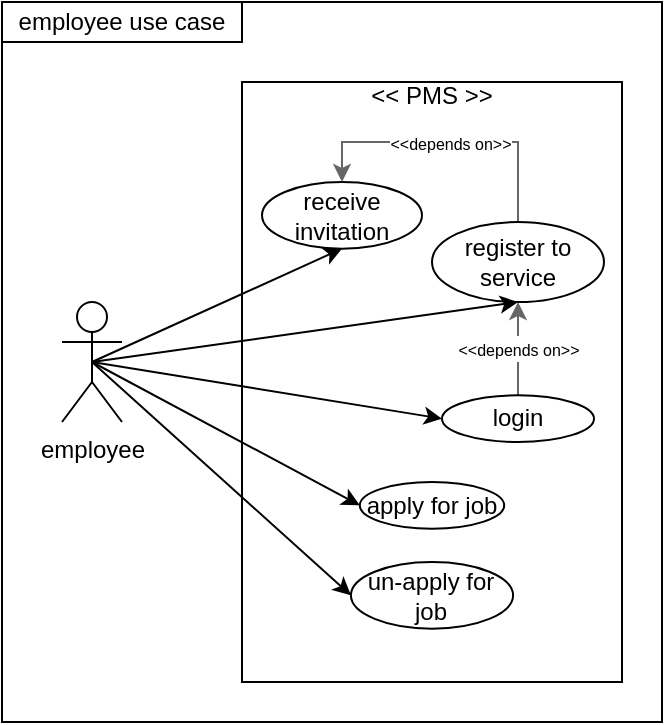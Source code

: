 <mxfile version="13.3.9" type="device"><diagram id="AIZYz_0Q48x8fyUtilgP" name="Page-1"><mxGraphModel dx="1373" dy="825" grid="1" gridSize="10" guides="1" tooltips="1" connect="1" arrows="1" fold="1" page="1" pageScale="1" pageWidth="850" pageHeight="1100" math="0" shadow="0"><root><mxCell id="0"/><mxCell id="1" parent="0"/><mxCell id="KGsA7rbvjfaH8sQTx1kW-1" value="" style="rounded=0;whiteSpace=wrap;html=1;" vertex="1" parent="1"><mxGeometry x="160" y="120" width="330" height="360" as="geometry"/></mxCell><mxCell id="KGsA7rbvjfaH8sQTx1kW-2" value="employee use case" style="rounded=0;whiteSpace=wrap;html=1;" vertex="1" parent="1"><mxGeometry x="160" y="120" width="120" height="20" as="geometry"/></mxCell><mxCell id="KGsA7rbvjfaH8sQTx1kW-3" value="employee" style="shape=umlActor;verticalLabelPosition=bottom;verticalAlign=top;html=1;outlineConnect=0;" vertex="1" parent="1"><mxGeometry x="190" y="270" width="30" height="60" as="geometry"/></mxCell><mxCell id="KGsA7rbvjfaH8sQTx1kW-7" value="" style="group" vertex="1" connectable="0" parent="1"><mxGeometry x="280" y="160" width="190" height="300" as="geometry"/></mxCell><mxCell id="KGsA7rbvjfaH8sQTx1kW-5" value="" style="rounded=0;whiteSpace=wrap;html=1;" vertex="1" parent="KGsA7rbvjfaH8sQTx1kW-7"><mxGeometry width="190" height="300" as="geometry"/></mxCell><mxCell id="KGsA7rbvjfaH8sQTx1kW-6" value="&amp;lt;&amp;lt; PMS &amp;gt;&amp;gt;" style="rounded=0;whiteSpace=wrap;html=1;opacity=0;" vertex="1" parent="KGsA7rbvjfaH8sQTx1kW-7"><mxGeometry width="190" height="13.333" as="geometry"/></mxCell><mxCell id="KGsA7rbvjfaH8sQTx1kW-9" value="receive invitation" style="ellipse;whiteSpace=wrap;html=1;" vertex="1" parent="KGsA7rbvjfaH8sQTx1kW-7"><mxGeometry x="10" y="50" width="80" height="33.33" as="geometry"/></mxCell><mxCell id="KGsA7rbvjfaH8sQTx1kW-16" value="&lt;font style=&quot;font-size: 8px&quot;&gt;&amp;lt;&amp;lt;depends on&amp;gt;&amp;gt;&lt;/font&gt;" style="edgeStyle=orthogonalEdgeStyle;rounded=0;orthogonalLoop=1;jettySize=auto;html=1;exitX=0.5;exitY=0;exitDx=0;exitDy=0;entryX=0.5;entryY=0;entryDx=0;entryDy=0;fillColor=#f5f5f5;strokeColor=#666666;" edge="1" parent="KGsA7rbvjfaH8sQTx1kW-7" source="KGsA7rbvjfaH8sQTx1kW-15" target="KGsA7rbvjfaH8sQTx1kW-9"><mxGeometry relative="1" as="geometry"/></mxCell><mxCell id="KGsA7rbvjfaH8sQTx1kW-15" value="register to service" style="ellipse;whiteSpace=wrap;html=1;" vertex="1" parent="KGsA7rbvjfaH8sQTx1kW-7"><mxGeometry x="95" y="70" width="86" height="40" as="geometry"/></mxCell><mxCell id="KGsA7rbvjfaH8sQTx1kW-18" value="&lt;font style=&quot;font-size: 8px&quot;&gt;&amp;lt;&amp;lt;depends on&amp;gt;&amp;gt;&lt;/font&gt;" style="edgeStyle=orthogonalEdgeStyle;rounded=0;orthogonalLoop=1;jettySize=auto;html=1;exitX=0.5;exitY=0;exitDx=0;exitDy=0;entryX=0.5;entryY=1;entryDx=0;entryDy=0;fillColor=#f5f5f5;strokeColor=#666666;" edge="1" parent="KGsA7rbvjfaH8sQTx1kW-7" source="KGsA7rbvjfaH8sQTx1kW-17" target="KGsA7rbvjfaH8sQTx1kW-15"><mxGeometry relative="1" as="geometry"/></mxCell><mxCell id="KGsA7rbvjfaH8sQTx1kW-17" value="login" style="ellipse;whiteSpace=wrap;html=1;" vertex="1" parent="KGsA7rbvjfaH8sQTx1kW-7"><mxGeometry x="100" y="156.67" width="76" height="23.33" as="geometry"/></mxCell><mxCell id="KGsA7rbvjfaH8sQTx1kW-19" value="apply for job" style="ellipse;whiteSpace=wrap;html=1;" vertex="1" parent="KGsA7rbvjfaH8sQTx1kW-7"><mxGeometry x="58.9" y="200.003" width="72.2" height="23.333" as="geometry"/></mxCell><mxCell id="KGsA7rbvjfaH8sQTx1kW-20" value="un-apply for job" style="ellipse;whiteSpace=wrap;html=1;" vertex="1" parent="KGsA7rbvjfaH8sQTx1kW-7"><mxGeometry x="54.45" y="240" width="81.1" height="33.34" as="geometry"/></mxCell><mxCell id="KGsA7rbvjfaH8sQTx1kW-21" style="rounded=0;orthogonalLoop=1;jettySize=auto;html=1;exitX=0.5;exitY=0.5;exitDx=0;exitDy=0;exitPerimeter=0;entryX=0.5;entryY=1;entryDx=0;entryDy=0;" edge="1" parent="1" source="KGsA7rbvjfaH8sQTx1kW-3" target="KGsA7rbvjfaH8sQTx1kW-9"><mxGeometry relative="1" as="geometry"/></mxCell><mxCell id="KGsA7rbvjfaH8sQTx1kW-22" style="edgeStyle=none;rounded=0;orthogonalLoop=1;jettySize=auto;html=1;exitX=0.5;exitY=0.5;exitDx=0;exitDy=0;exitPerimeter=0;entryX=0.5;entryY=1;entryDx=0;entryDy=0;" edge="1" parent="1" source="KGsA7rbvjfaH8sQTx1kW-3" target="KGsA7rbvjfaH8sQTx1kW-15"><mxGeometry relative="1" as="geometry"/></mxCell><mxCell id="KGsA7rbvjfaH8sQTx1kW-23" style="edgeStyle=none;rounded=0;orthogonalLoop=1;jettySize=auto;html=1;exitX=0.5;exitY=0.5;exitDx=0;exitDy=0;exitPerimeter=0;entryX=0;entryY=0.5;entryDx=0;entryDy=0;" edge="1" parent="1" source="KGsA7rbvjfaH8sQTx1kW-3" target="KGsA7rbvjfaH8sQTx1kW-17"><mxGeometry relative="1" as="geometry"/></mxCell><mxCell id="KGsA7rbvjfaH8sQTx1kW-24" style="edgeStyle=none;rounded=0;orthogonalLoop=1;jettySize=auto;html=1;exitX=0.5;exitY=0.5;exitDx=0;exitDy=0;exitPerimeter=0;entryX=0;entryY=0.5;entryDx=0;entryDy=0;" edge="1" parent="1" source="KGsA7rbvjfaH8sQTx1kW-3" target="KGsA7rbvjfaH8sQTx1kW-19"><mxGeometry relative="1" as="geometry"/></mxCell><mxCell id="KGsA7rbvjfaH8sQTx1kW-25" style="edgeStyle=none;rounded=0;orthogonalLoop=1;jettySize=auto;html=1;exitX=0.5;exitY=0.5;exitDx=0;exitDy=0;exitPerimeter=0;entryX=0;entryY=0.5;entryDx=0;entryDy=0;" edge="1" parent="1" source="KGsA7rbvjfaH8sQTx1kW-3" target="KGsA7rbvjfaH8sQTx1kW-20"><mxGeometry relative="1" as="geometry"/></mxCell></root></mxGraphModel></diagram></mxfile>